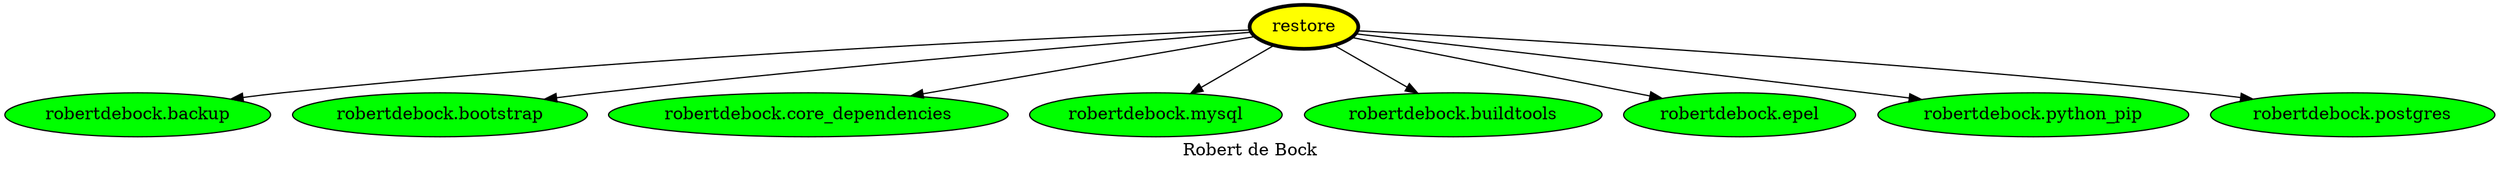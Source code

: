 digraph PhiloDilemma {
  label = "Robert de Bock" ;
  overlap=false
  {
    "restore" [fillcolor=yellow style=filled penwidth=3]
    "robertdebock.backup" [fillcolor=green style=filled]
    "robertdebock.bootstrap" [fillcolor=green style=filled]
    "robertdebock.core_dependencies" [fillcolor=green style=filled]
    "robertdebock.mysql" [fillcolor=green style=filled]
    "robertdebock.buildtools" [fillcolor=green style=filled]
    "robertdebock.epel" [fillcolor=green style=filled]
    "robertdebock.python_pip" [fillcolor=green style=filled]
    "robertdebock.postgres" [fillcolor=green style=filled]
  }
  "restore" -> "robertdebock.backup"
  "restore" -> "robertdebock.bootstrap"
  "restore" -> "robertdebock.core_dependencies"
  "restore" -> "robertdebock.mysql"
  "restore" -> "robertdebock.buildtools"
  "restore" -> "robertdebock.epel"
  "restore" -> "robertdebock.python_pip"
  "restore" -> "robertdebock.postgres"
}
